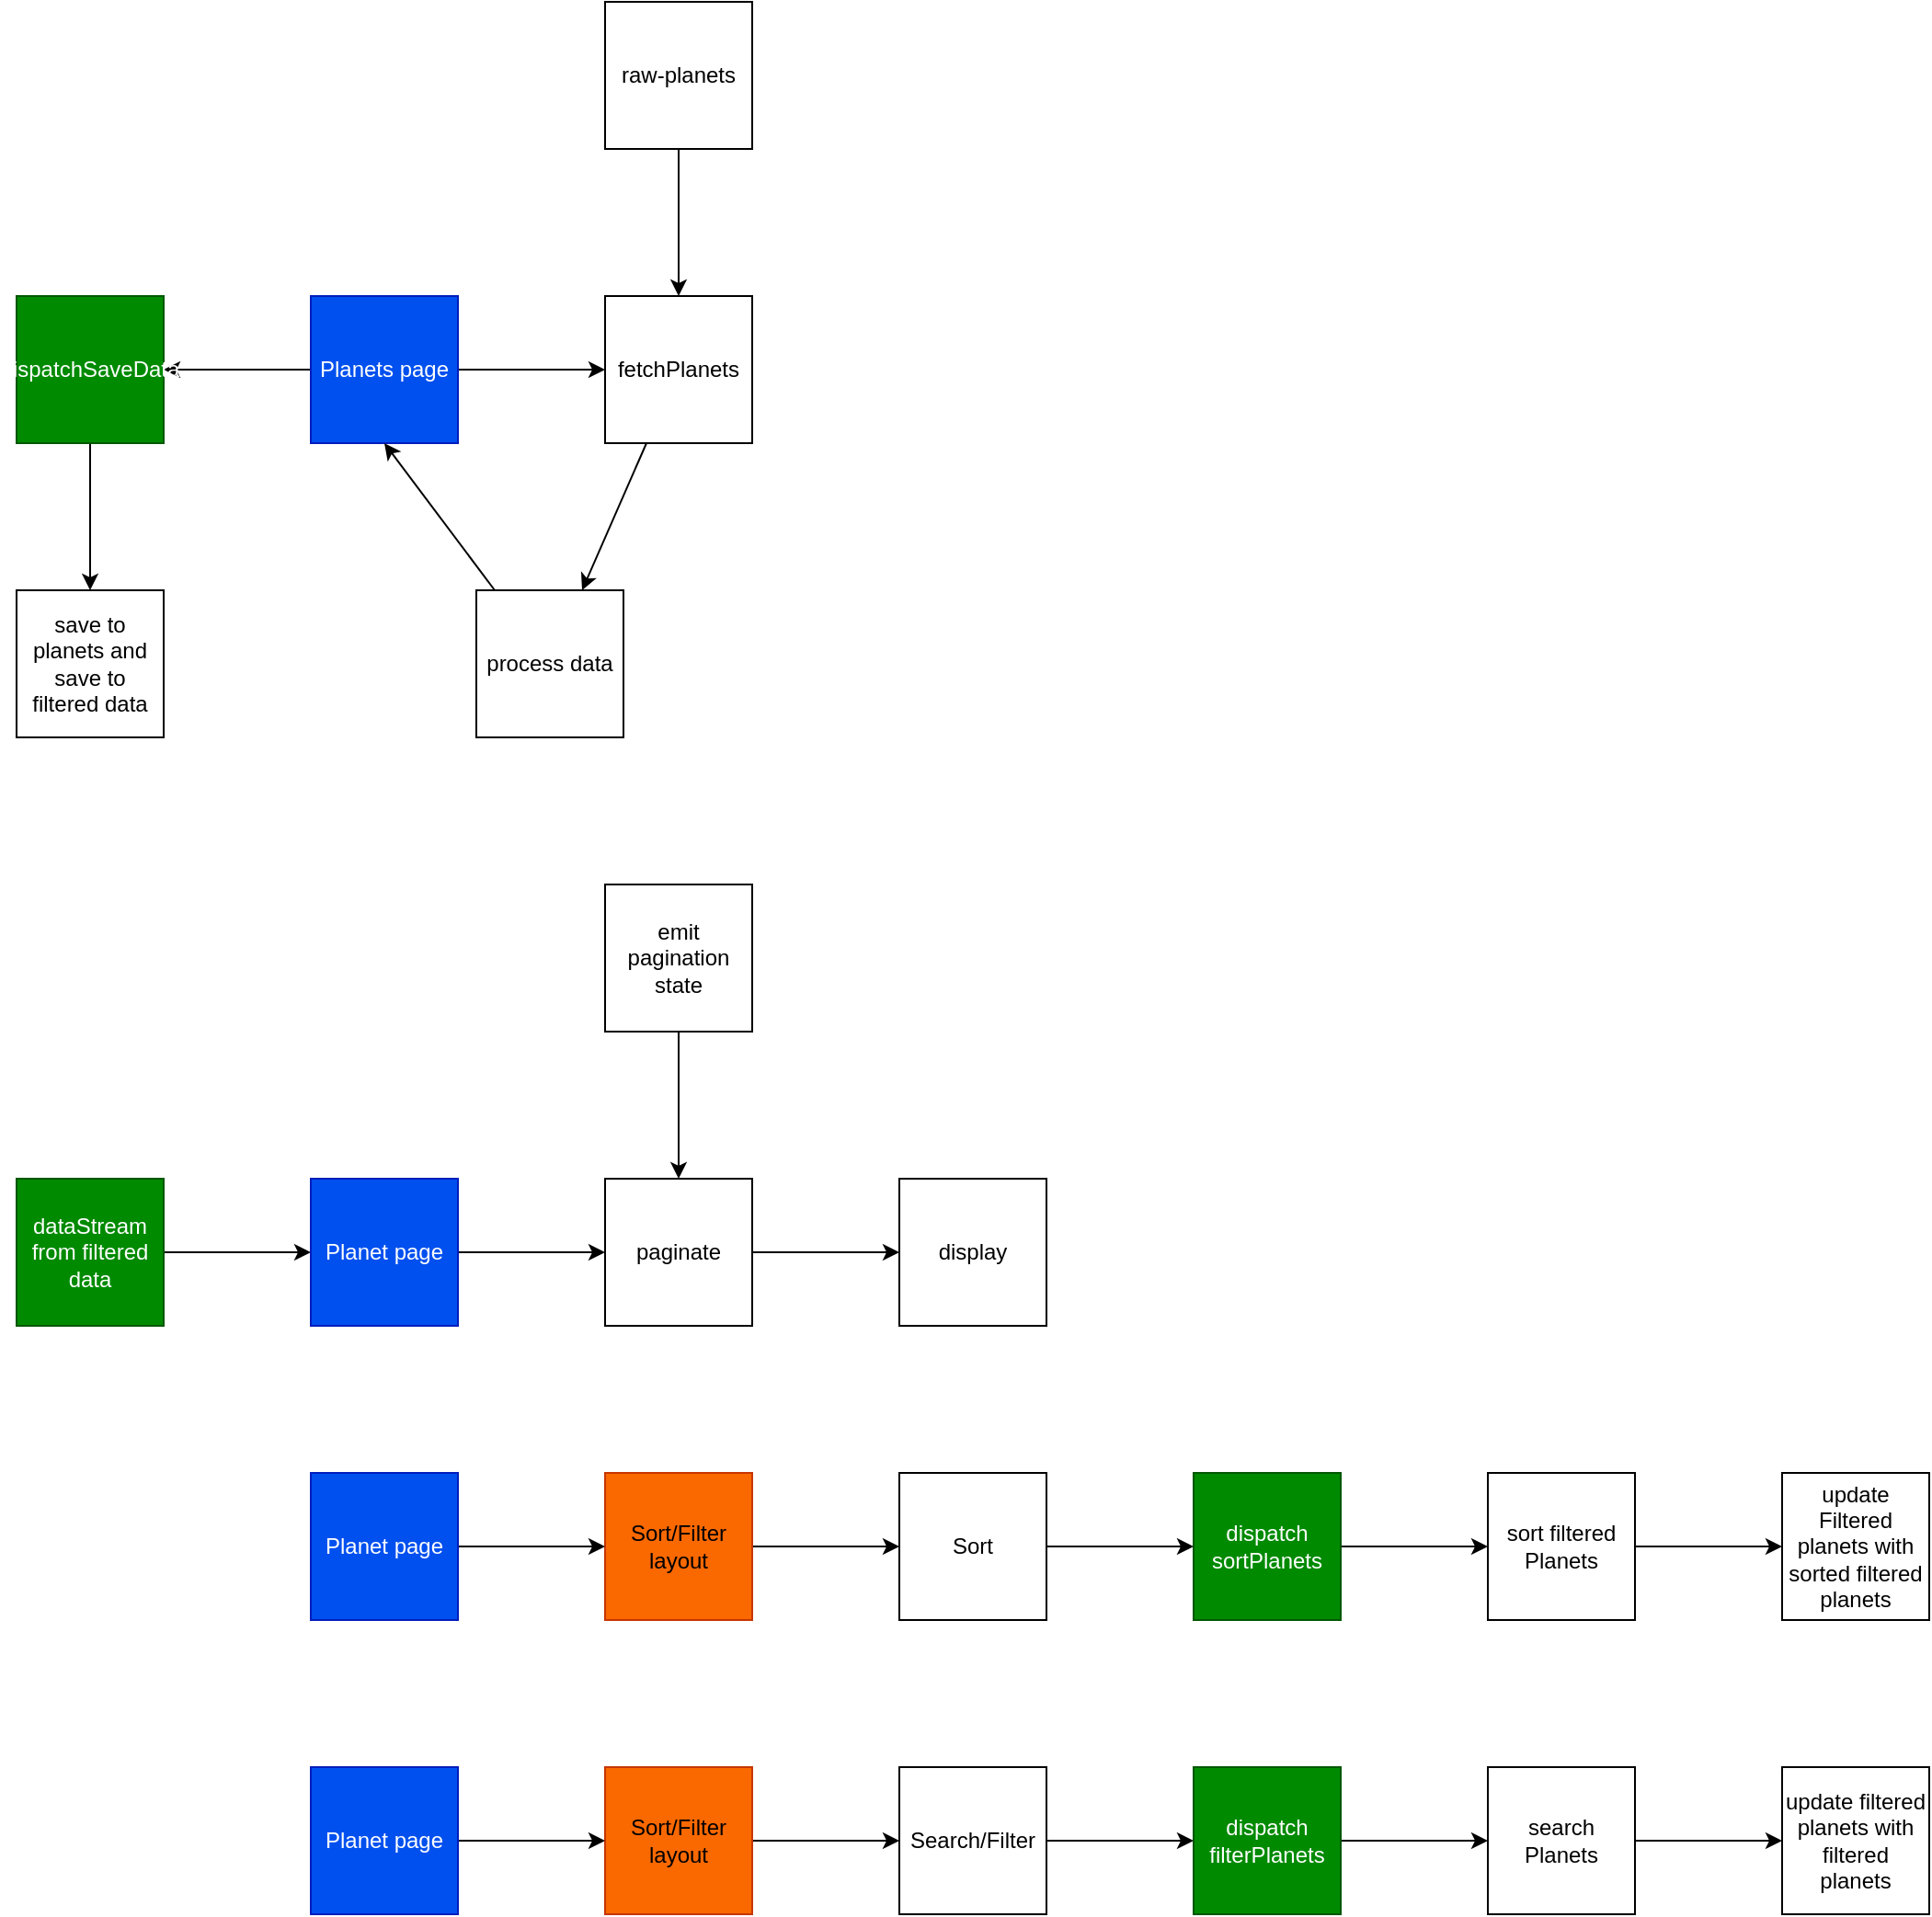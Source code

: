 <mxfile>
    <diagram id="LbCDMPOj5YQWfOJViEG_" name="Page-1">
        <mxGraphModel dx="4660" dy="2580" grid="1" gridSize="10" guides="1" tooltips="1" connect="1" arrows="1" fold="1" page="1" pageScale="1" pageWidth="1100" pageHeight="850" math="0" shadow="0">
            <root>
                <mxCell id="0"/>
                <mxCell id="1" parent="0"/>
                <mxCell id="4" value="" style="edgeStyle=none;html=1;" parent="1" source="2" target="3" edge="1">
                    <mxGeometry relative="1" as="geometry"/>
                </mxCell>
                <mxCell id="13" value="" style="edgeStyle=none;html=1;" parent="1" source="2" target="12" edge="1">
                    <mxGeometry relative="1" as="geometry"/>
                </mxCell>
                <mxCell id="2" value="Planets page" style="whiteSpace=wrap;html=1;aspect=fixed;fillColor=#0050ef;fontColor=#ffffff;strokeColor=#001DBC;" parent="1" vertex="1">
                    <mxGeometry x="799" y="480" width="80" height="80" as="geometry"/>
                </mxCell>
                <mxCell id="9" value="" style="edgeStyle=none;html=1;" parent="1" source="3" target="8" edge="1">
                    <mxGeometry relative="1" as="geometry"/>
                </mxCell>
                <mxCell id="3" value="fetchPlanets" style="whiteSpace=wrap;html=1;aspect=fixed;" parent="1" vertex="1">
                    <mxGeometry x="959" y="480" width="80" height="80" as="geometry"/>
                </mxCell>
                <mxCell id="7" value="" style="edgeStyle=none;html=1;" parent="1" source="5" target="3" edge="1">
                    <mxGeometry relative="1" as="geometry"/>
                </mxCell>
                <mxCell id="5" value="raw-planets" style="whiteSpace=wrap;html=1;aspect=fixed;" parent="1" vertex="1">
                    <mxGeometry x="959" y="320" width="80" height="80" as="geometry"/>
                </mxCell>
                <mxCell id="11" value="" style="edgeStyle=none;html=1;entryX=0.5;entryY=1;entryDx=0;entryDy=0;" parent="1" source="8" target="2" edge="1">
                    <mxGeometry relative="1" as="geometry">
                        <mxPoint x="879" y="680" as="targetPoint"/>
                    </mxGeometry>
                </mxCell>
                <mxCell id="8" value="process data" style="whiteSpace=wrap;html=1;aspect=fixed;" parent="1" vertex="1">
                    <mxGeometry x="889" y="640" width="80" height="80" as="geometry"/>
                </mxCell>
                <mxCell id="18" value="" style="edgeStyle=none;html=1;" parent="1" source="12" target="17" edge="1">
                    <mxGeometry relative="1" as="geometry"/>
                </mxCell>
                <mxCell id="12" value="dispatchSaveData" style="whiteSpace=wrap;html=1;aspect=fixed;fillColor=#008a00;fontColor=#ffffff;strokeColor=#005700;" parent="1" vertex="1">
                    <mxGeometry x="639" y="480" width="80" height="80" as="geometry"/>
                </mxCell>
                <mxCell id="16" value="" style="edgeStyle=none;html=1;" parent="1" source="14" target="15" edge="1">
                    <mxGeometry relative="1" as="geometry"/>
                </mxCell>
                <mxCell id="14" value="dataStream from filtered data" style="whiteSpace=wrap;html=1;aspect=fixed;fillColor=#008a00;fontColor=#ffffff;strokeColor=#005700;" parent="1" vertex="1">
                    <mxGeometry x="639" y="960" width="80" height="80" as="geometry"/>
                </mxCell>
                <mxCell id="20" value="" style="edgeStyle=none;html=1;" parent="1" source="15" target="19" edge="1">
                    <mxGeometry relative="1" as="geometry"/>
                </mxCell>
                <mxCell id="15" value="Planet page" style="whiteSpace=wrap;html=1;aspect=fixed;fillColor=#0050ef;fontColor=#ffffff;strokeColor=#001DBC;" parent="1" vertex="1">
                    <mxGeometry x="799" y="960" width="80" height="80" as="geometry"/>
                </mxCell>
                <mxCell id="17" value="save to planets and save to filtered data" style="whiteSpace=wrap;html=1;aspect=fixed;" parent="1" vertex="1">
                    <mxGeometry x="639" y="640" width="80" height="80" as="geometry"/>
                </mxCell>
                <mxCell id="22" value="" style="edgeStyle=none;html=1;" parent="1" source="19" target="21" edge="1">
                    <mxGeometry relative="1" as="geometry"/>
                </mxCell>
                <mxCell id="19" value="paginate" style="whiteSpace=wrap;html=1;aspect=fixed;" parent="1" vertex="1">
                    <mxGeometry x="959" y="960" width="80" height="80" as="geometry"/>
                </mxCell>
                <mxCell id="21" value="display" style="whiteSpace=wrap;html=1;aspect=fixed;" parent="1" vertex="1">
                    <mxGeometry x="1119" y="960" width="80" height="80" as="geometry"/>
                </mxCell>
                <mxCell id="25" value="" style="edgeStyle=none;html=1;" parent="1" source="23" target="19" edge="1">
                    <mxGeometry relative="1" as="geometry"/>
                </mxCell>
                <mxCell id="23" value="emit pagination state" style="whiteSpace=wrap;html=1;aspect=fixed;" parent="1" vertex="1">
                    <mxGeometry x="959" y="800" width="80" height="80" as="geometry"/>
                </mxCell>
                <mxCell id="28" value="" style="edgeStyle=none;html=1;" parent="1" source="26" target="27" edge="1">
                    <mxGeometry relative="1" as="geometry"/>
                </mxCell>
                <mxCell id="26" value="Sort" style="whiteSpace=wrap;html=1;aspect=fixed;" parent="1" vertex="1">
                    <mxGeometry x="1119" y="1120" width="80" height="80" as="geometry"/>
                </mxCell>
                <mxCell id="31" value="" style="edgeStyle=none;html=1;" parent="1" source="27" target="30" edge="1">
                    <mxGeometry relative="1" as="geometry"/>
                </mxCell>
                <mxCell id="27" value="dispatch sortPlanets" style="whiteSpace=wrap;html=1;aspect=fixed;fillColor=#008a00;fontColor=#ffffff;strokeColor=#005700;" parent="1" vertex="1">
                    <mxGeometry x="1279" y="1120" width="80" height="80" as="geometry"/>
                </mxCell>
                <mxCell id="33" value="" style="edgeStyle=none;html=1;" parent="1" source="29" target="32" edge="1">
                    <mxGeometry relative="1" as="geometry"/>
                </mxCell>
                <mxCell id="29" value="Search/Filter" style="whiteSpace=wrap;html=1;aspect=fixed;" parent="1" vertex="1">
                    <mxGeometry x="1119" y="1280" width="80" height="80" as="geometry"/>
                </mxCell>
                <mxCell id="39" value="" style="edgeStyle=none;html=1;" parent="1" source="30" target="38" edge="1">
                    <mxGeometry relative="1" as="geometry"/>
                </mxCell>
                <mxCell id="30" value="sort filtered Planets" style="whiteSpace=wrap;html=1;aspect=fixed;" parent="1" vertex="1">
                    <mxGeometry x="1439" y="1120" width="80" height="80" as="geometry"/>
                </mxCell>
                <mxCell id="35" value="" style="edgeStyle=none;html=1;" parent="1" source="32" target="34" edge="1">
                    <mxGeometry relative="1" as="geometry"/>
                </mxCell>
                <mxCell id="32" value="dispatch filterPlanets" style="whiteSpace=wrap;html=1;aspect=fixed;fillColor=#008a00;fontColor=#ffffff;strokeColor=#005700;" parent="1" vertex="1">
                    <mxGeometry x="1279" y="1280" width="80" height="80" as="geometry"/>
                </mxCell>
                <mxCell id="37" value="" style="edgeStyle=none;html=1;" parent="1" source="34" target="36" edge="1">
                    <mxGeometry relative="1" as="geometry"/>
                </mxCell>
                <mxCell id="34" value="search Planets" style="whiteSpace=wrap;html=1;aspect=fixed;" parent="1" vertex="1">
                    <mxGeometry x="1439" y="1280" width="80" height="80" as="geometry"/>
                </mxCell>
                <mxCell id="36" value="update filtered planets with filtered planets" style="whiteSpace=wrap;html=1;aspect=fixed;" parent="1" vertex="1">
                    <mxGeometry x="1599" y="1280" width="80" height="80" as="geometry"/>
                </mxCell>
                <mxCell id="38" value="update Filtered planets with sorted filtered planets" style="whiteSpace=wrap;html=1;aspect=fixed;" parent="1" vertex="1">
                    <mxGeometry x="1599" y="1120" width="80" height="80" as="geometry"/>
                </mxCell>
                <mxCell id="57" value="" style="edgeStyle=none;html=1;" parent="1" source="50" target="26" edge="1">
                    <mxGeometry relative="1" as="geometry"/>
                </mxCell>
                <mxCell id="50" value="Sort/Filter layout" style="whiteSpace=wrap;html=1;aspect=fixed;fillColor=#fa6800;fontColor=#000000;strokeColor=#C73500;" parent="1" vertex="1">
                    <mxGeometry x="959" y="1120" width="80" height="80" as="geometry"/>
                </mxCell>
                <mxCell id="56" value="" style="edgeStyle=none;html=1;" parent="1" source="52" target="50" edge="1">
                    <mxGeometry relative="1" as="geometry"/>
                </mxCell>
                <mxCell id="52" value="Planet page" style="whiteSpace=wrap;html=1;aspect=fixed;fillColor=#0050ef;fontColor=#ffffff;strokeColor=#001DBC;" parent="1" vertex="1">
                    <mxGeometry x="799" y="1120" width="80" height="80" as="geometry"/>
                </mxCell>
                <mxCell id="59" value="" style="edgeStyle=none;html=1;" parent="1" source="54" target="29" edge="1">
                    <mxGeometry relative="1" as="geometry"/>
                </mxCell>
                <mxCell id="54" value="Sort/Filter layout" style="whiteSpace=wrap;html=1;aspect=fixed;fillColor=#fa6800;fontColor=#000000;strokeColor=#C73500;" parent="1" vertex="1">
                    <mxGeometry x="959" y="1280" width="80" height="80" as="geometry"/>
                </mxCell>
                <mxCell id="58" value="" style="edgeStyle=none;html=1;" parent="1" source="55" target="54" edge="1">
                    <mxGeometry relative="1" as="geometry"/>
                </mxCell>
                <mxCell id="55" value="Planet page" style="whiteSpace=wrap;html=1;aspect=fixed;fillColor=#0050ef;fontColor=#ffffff;strokeColor=#001DBC;" parent="1" vertex="1">
                    <mxGeometry x="799" y="1280" width="80" height="80" as="geometry"/>
                </mxCell>
            </root>
        </mxGraphModel>
    </diagram>
</mxfile>
